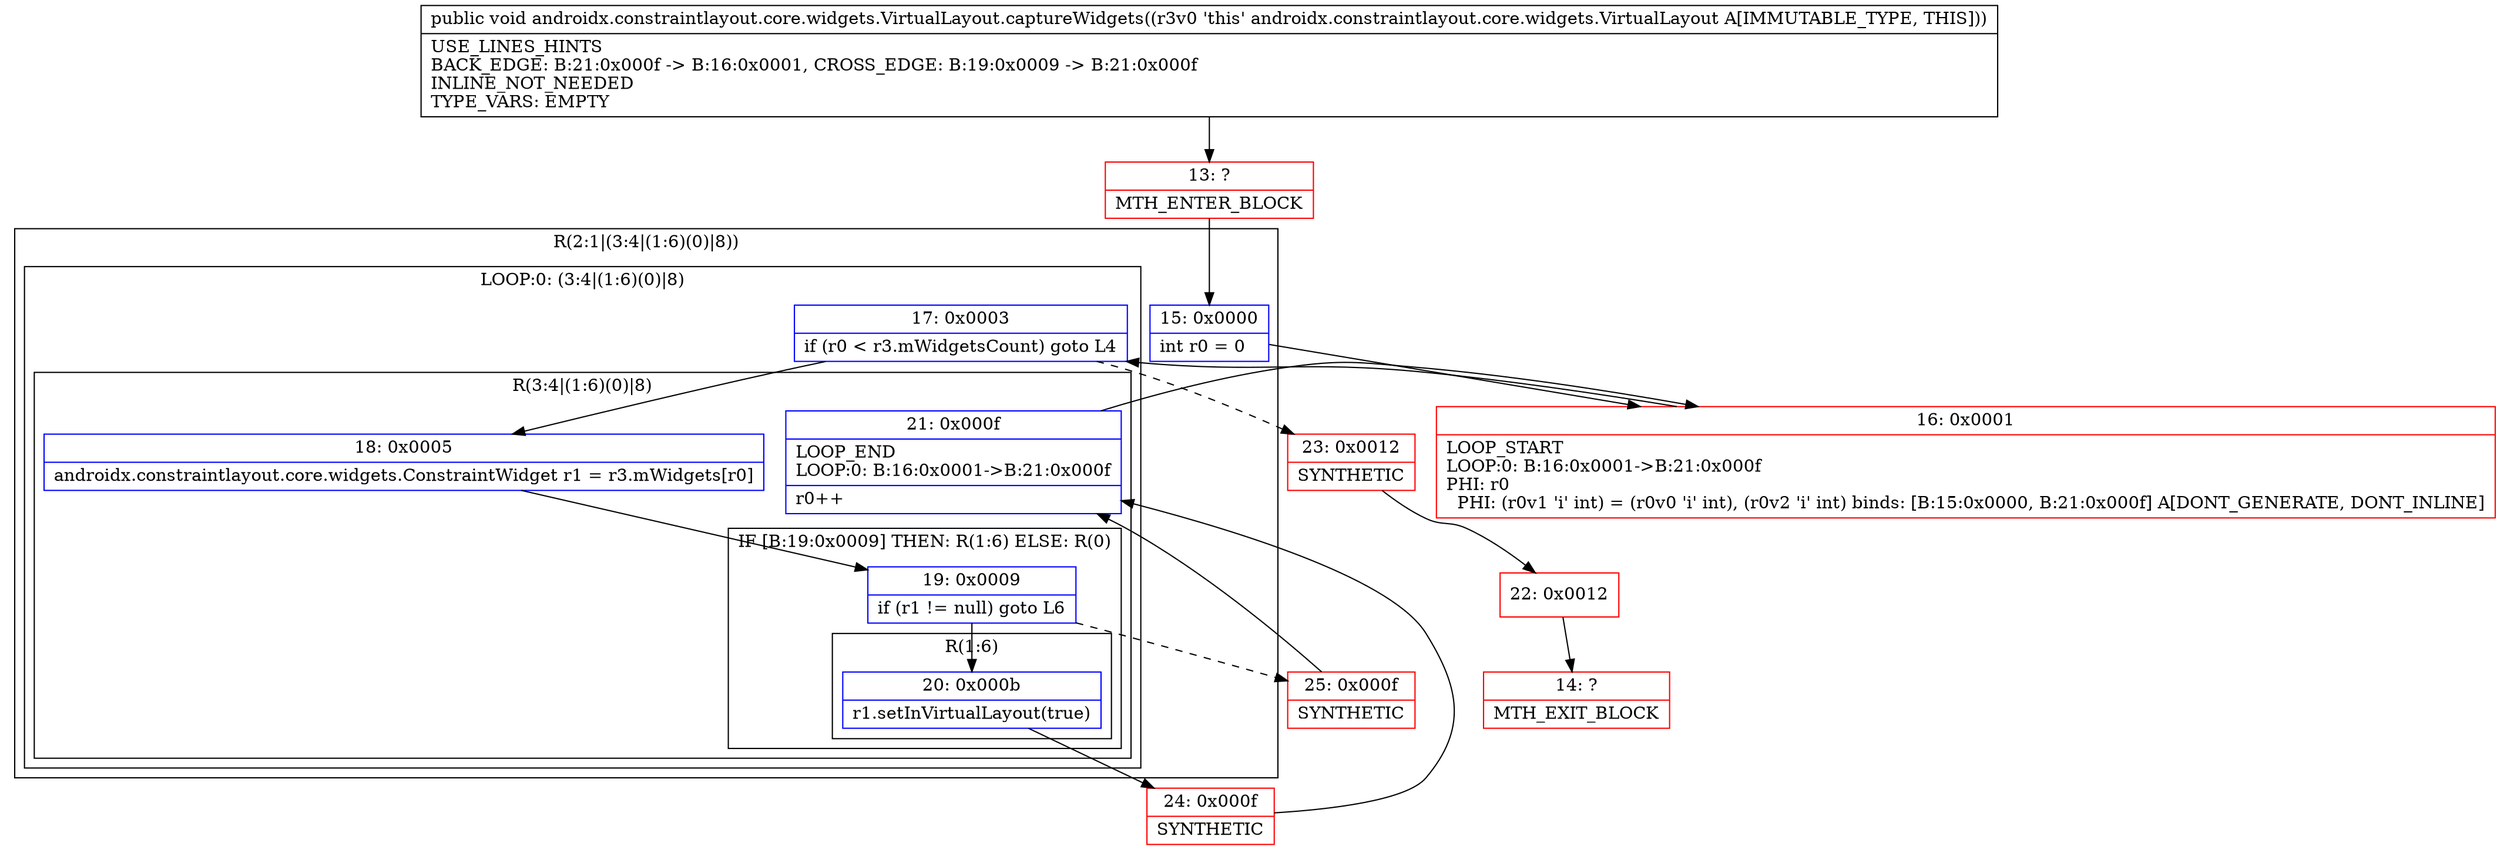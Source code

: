 digraph "CFG forandroidx.constraintlayout.core.widgets.VirtualLayout.captureWidgets()V" {
subgraph cluster_Region_893460225 {
label = "R(2:1|(3:4|(1:6)(0)|8))";
node [shape=record,color=blue];
Node_15 [shape=record,label="{15\:\ 0x0000|int r0 = 0\l}"];
subgraph cluster_LoopRegion_528884026 {
label = "LOOP:0: (3:4|(1:6)(0)|8)";
node [shape=record,color=blue];
Node_17 [shape=record,label="{17\:\ 0x0003|if (r0 \< r3.mWidgetsCount) goto L4\l}"];
subgraph cluster_Region_2128647673 {
label = "R(3:4|(1:6)(0)|8)";
node [shape=record,color=blue];
Node_18 [shape=record,label="{18\:\ 0x0005|androidx.constraintlayout.core.widgets.ConstraintWidget r1 = r3.mWidgets[r0]\l}"];
subgraph cluster_IfRegion_1650810361 {
label = "IF [B:19:0x0009] THEN: R(1:6) ELSE: R(0)";
node [shape=record,color=blue];
Node_19 [shape=record,label="{19\:\ 0x0009|if (r1 != null) goto L6\l}"];
subgraph cluster_Region_1608642467 {
label = "R(1:6)";
node [shape=record,color=blue];
Node_20 [shape=record,label="{20\:\ 0x000b|r1.setInVirtualLayout(true)\l}"];
}
subgraph cluster_Region_52412846 {
label = "R(0)";
node [shape=record,color=blue];
}
}
Node_21 [shape=record,label="{21\:\ 0x000f|LOOP_END\lLOOP:0: B:16:0x0001\-\>B:21:0x000f\l|r0++\l}"];
}
}
}
Node_13 [shape=record,color=red,label="{13\:\ ?|MTH_ENTER_BLOCK\l}"];
Node_16 [shape=record,color=red,label="{16\:\ 0x0001|LOOP_START\lLOOP:0: B:16:0x0001\-\>B:21:0x000f\lPHI: r0 \l  PHI: (r0v1 'i' int) = (r0v0 'i' int), (r0v2 'i' int) binds: [B:15:0x0000, B:21:0x000f] A[DONT_GENERATE, DONT_INLINE]\l}"];
Node_24 [shape=record,color=red,label="{24\:\ 0x000f|SYNTHETIC\l}"];
Node_25 [shape=record,color=red,label="{25\:\ 0x000f|SYNTHETIC\l}"];
Node_23 [shape=record,color=red,label="{23\:\ 0x0012|SYNTHETIC\l}"];
Node_22 [shape=record,color=red,label="{22\:\ 0x0012}"];
Node_14 [shape=record,color=red,label="{14\:\ ?|MTH_EXIT_BLOCK\l}"];
MethodNode[shape=record,label="{public void androidx.constraintlayout.core.widgets.VirtualLayout.captureWidgets((r3v0 'this' androidx.constraintlayout.core.widgets.VirtualLayout A[IMMUTABLE_TYPE, THIS]))  | USE_LINES_HINTS\lBACK_EDGE: B:21:0x000f \-\> B:16:0x0001, CROSS_EDGE: B:19:0x0009 \-\> B:21:0x000f\lINLINE_NOT_NEEDED\lTYPE_VARS: EMPTY\l}"];
MethodNode -> Node_13;Node_15 -> Node_16;
Node_17 -> Node_18;
Node_17 -> Node_23[style=dashed];
Node_18 -> Node_19;
Node_19 -> Node_20;
Node_19 -> Node_25[style=dashed];
Node_20 -> Node_24;
Node_21 -> Node_16;
Node_13 -> Node_15;
Node_16 -> Node_17;
Node_24 -> Node_21;
Node_25 -> Node_21;
Node_23 -> Node_22;
Node_22 -> Node_14;
}

